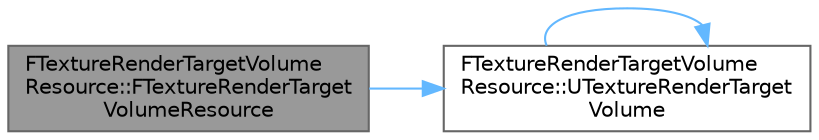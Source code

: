 digraph "FTextureRenderTargetVolumeResource::FTextureRenderTargetVolumeResource"
{
 // INTERACTIVE_SVG=YES
 // LATEX_PDF_SIZE
  bgcolor="transparent";
  edge [fontname=Helvetica,fontsize=10,labelfontname=Helvetica,labelfontsize=10];
  node [fontname=Helvetica,fontsize=10,shape=box,height=0.2,width=0.4];
  rankdir="LR";
  Node1 [id="Node000001",label="FTextureRenderTargetVolume\lResource::FTextureRenderTarget\lVolumeResource",height=0.2,width=0.4,color="gray40", fillcolor="grey60", style="filled", fontcolor="black",tooltip="Constructor."];
  Node1 -> Node2 [id="edge1_Node000001_Node000002",color="steelblue1",style="solid",tooltip=" "];
  Node2 [id="Node000002",label="FTextureRenderTargetVolume\lResource::UTextureRenderTarget\lVolume",height=0.2,width=0.4,color="grey40", fillcolor="white", style="filled",URL="$dc/ddc/classFTextureRenderTargetVolumeResource.html#afcefed5e70cca4ee43a762af6696e5c4",tooltip=" "];
  Node2 -> Node2 [id="edge2_Node000002_Node000002",color="steelblue1",style="solid",tooltip=" "];
}
